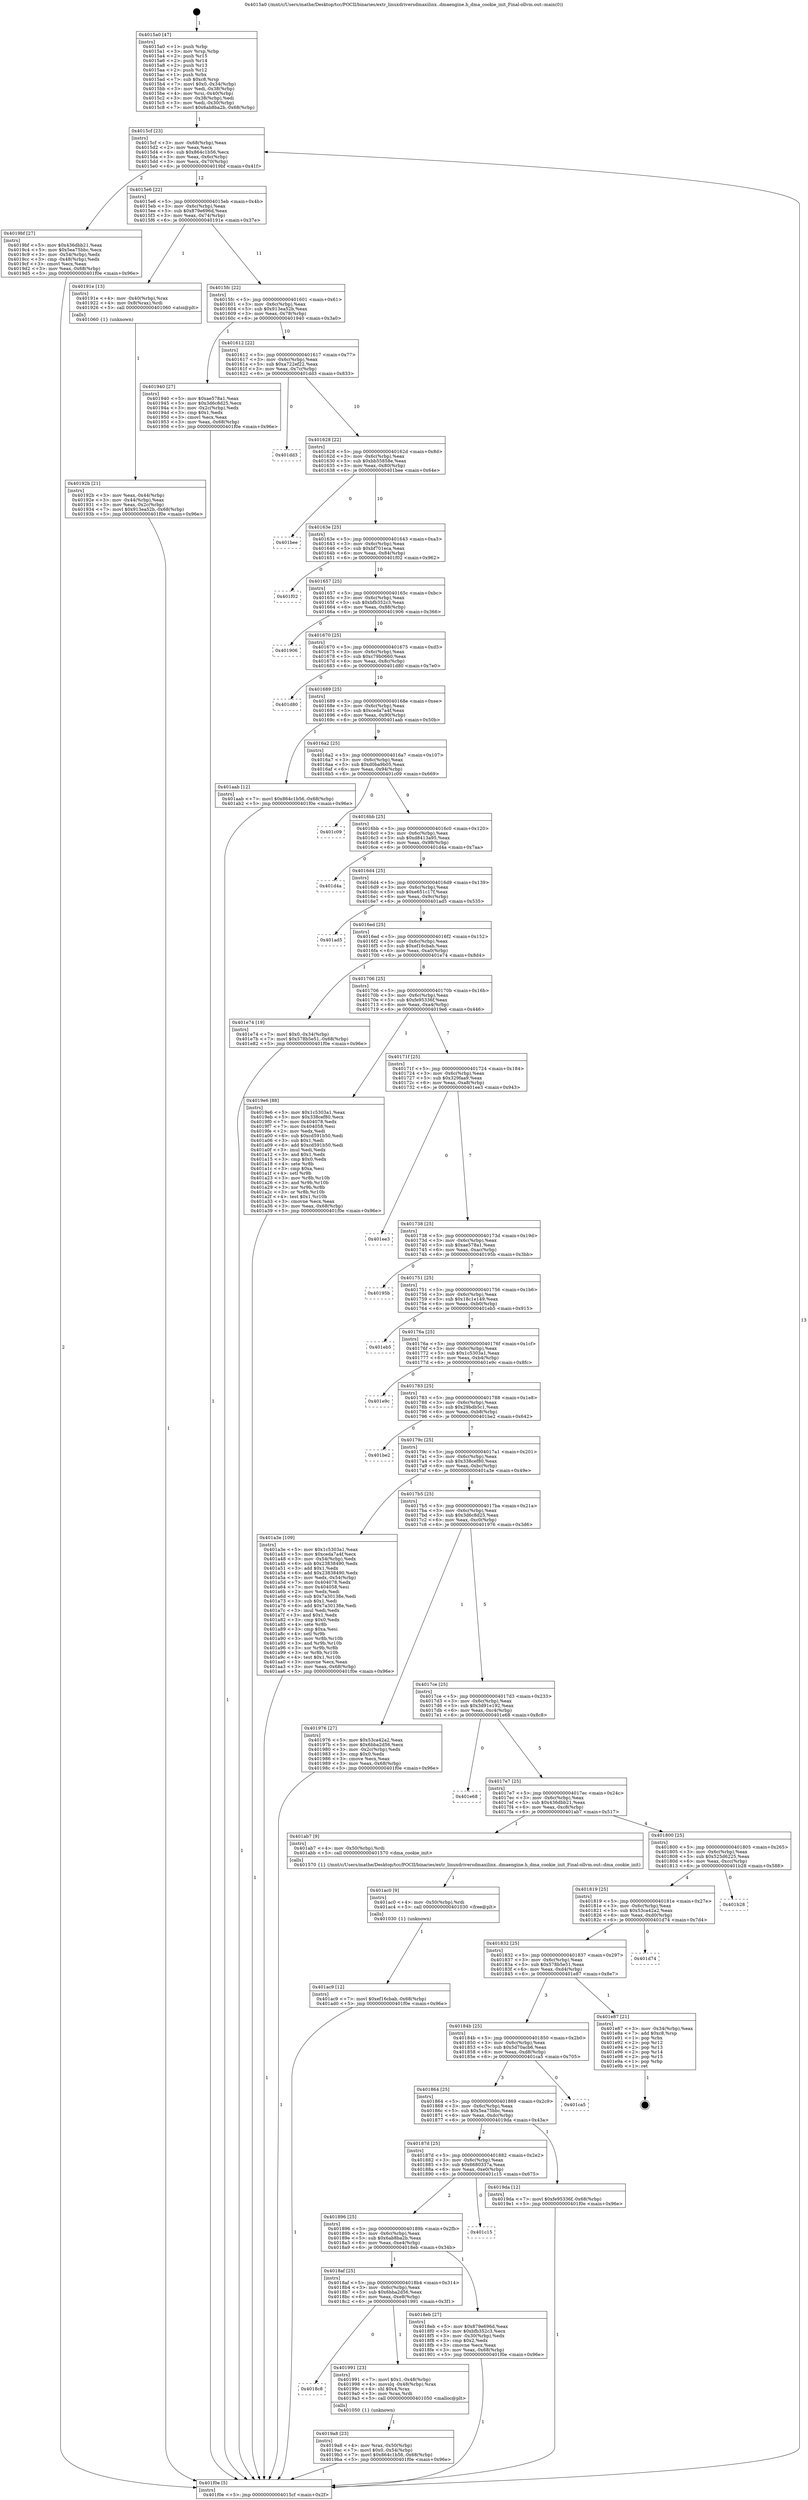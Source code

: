 digraph "0x4015a0" {
  label = "0x4015a0 (/mnt/c/Users/mathe/Desktop/tcc/POCII/binaries/extr_linuxdriversdmaxilinx..dmaengine.h_dma_cookie_init_Final-ollvm.out::main(0))"
  labelloc = "t"
  node[shape=record]

  Entry [label="",width=0.3,height=0.3,shape=circle,fillcolor=black,style=filled]
  "0x4015cf" [label="{
     0x4015cf [23]\l
     | [instrs]\l
     &nbsp;&nbsp;0x4015cf \<+3\>: mov -0x68(%rbp),%eax\l
     &nbsp;&nbsp;0x4015d2 \<+2\>: mov %eax,%ecx\l
     &nbsp;&nbsp;0x4015d4 \<+6\>: sub $0x864c1b56,%ecx\l
     &nbsp;&nbsp;0x4015da \<+3\>: mov %eax,-0x6c(%rbp)\l
     &nbsp;&nbsp;0x4015dd \<+3\>: mov %ecx,-0x70(%rbp)\l
     &nbsp;&nbsp;0x4015e0 \<+6\>: je 00000000004019bf \<main+0x41f\>\l
  }"]
  "0x4019bf" [label="{
     0x4019bf [27]\l
     | [instrs]\l
     &nbsp;&nbsp;0x4019bf \<+5\>: mov $0x436dbb21,%eax\l
     &nbsp;&nbsp;0x4019c4 \<+5\>: mov $0x5ea75bbc,%ecx\l
     &nbsp;&nbsp;0x4019c9 \<+3\>: mov -0x54(%rbp),%edx\l
     &nbsp;&nbsp;0x4019cc \<+3\>: cmp -0x48(%rbp),%edx\l
     &nbsp;&nbsp;0x4019cf \<+3\>: cmovl %ecx,%eax\l
     &nbsp;&nbsp;0x4019d2 \<+3\>: mov %eax,-0x68(%rbp)\l
     &nbsp;&nbsp;0x4019d5 \<+5\>: jmp 0000000000401f0e \<main+0x96e\>\l
  }"]
  "0x4015e6" [label="{
     0x4015e6 [22]\l
     | [instrs]\l
     &nbsp;&nbsp;0x4015e6 \<+5\>: jmp 00000000004015eb \<main+0x4b\>\l
     &nbsp;&nbsp;0x4015eb \<+3\>: mov -0x6c(%rbp),%eax\l
     &nbsp;&nbsp;0x4015ee \<+5\>: sub $0x879e696d,%eax\l
     &nbsp;&nbsp;0x4015f3 \<+3\>: mov %eax,-0x74(%rbp)\l
     &nbsp;&nbsp;0x4015f6 \<+6\>: je 000000000040191e \<main+0x37e\>\l
  }"]
  Exit [label="",width=0.3,height=0.3,shape=circle,fillcolor=black,style=filled,peripheries=2]
  "0x40191e" [label="{
     0x40191e [13]\l
     | [instrs]\l
     &nbsp;&nbsp;0x40191e \<+4\>: mov -0x40(%rbp),%rax\l
     &nbsp;&nbsp;0x401922 \<+4\>: mov 0x8(%rax),%rdi\l
     &nbsp;&nbsp;0x401926 \<+5\>: call 0000000000401060 \<atoi@plt\>\l
     | [calls]\l
     &nbsp;&nbsp;0x401060 \{1\} (unknown)\l
  }"]
  "0x4015fc" [label="{
     0x4015fc [22]\l
     | [instrs]\l
     &nbsp;&nbsp;0x4015fc \<+5\>: jmp 0000000000401601 \<main+0x61\>\l
     &nbsp;&nbsp;0x401601 \<+3\>: mov -0x6c(%rbp),%eax\l
     &nbsp;&nbsp;0x401604 \<+5\>: sub $0x913ea52b,%eax\l
     &nbsp;&nbsp;0x401609 \<+3\>: mov %eax,-0x78(%rbp)\l
     &nbsp;&nbsp;0x40160c \<+6\>: je 0000000000401940 \<main+0x3a0\>\l
  }"]
  "0x401ac9" [label="{
     0x401ac9 [12]\l
     | [instrs]\l
     &nbsp;&nbsp;0x401ac9 \<+7\>: movl $0xef16cbab,-0x68(%rbp)\l
     &nbsp;&nbsp;0x401ad0 \<+5\>: jmp 0000000000401f0e \<main+0x96e\>\l
  }"]
  "0x401940" [label="{
     0x401940 [27]\l
     | [instrs]\l
     &nbsp;&nbsp;0x401940 \<+5\>: mov $0xae578a1,%eax\l
     &nbsp;&nbsp;0x401945 \<+5\>: mov $0x3d6c8d25,%ecx\l
     &nbsp;&nbsp;0x40194a \<+3\>: mov -0x2c(%rbp),%edx\l
     &nbsp;&nbsp;0x40194d \<+3\>: cmp $0x1,%edx\l
     &nbsp;&nbsp;0x401950 \<+3\>: cmovl %ecx,%eax\l
     &nbsp;&nbsp;0x401953 \<+3\>: mov %eax,-0x68(%rbp)\l
     &nbsp;&nbsp;0x401956 \<+5\>: jmp 0000000000401f0e \<main+0x96e\>\l
  }"]
  "0x401612" [label="{
     0x401612 [22]\l
     | [instrs]\l
     &nbsp;&nbsp;0x401612 \<+5\>: jmp 0000000000401617 \<main+0x77\>\l
     &nbsp;&nbsp;0x401617 \<+3\>: mov -0x6c(%rbp),%eax\l
     &nbsp;&nbsp;0x40161a \<+5\>: sub $0xa722ef22,%eax\l
     &nbsp;&nbsp;0x40161f \<+3\>: mov %eax,-0x7c(%rbp)\l
     &nbsp;&nbsp;0x401622 \<+6\>: je 0000000000401dd3 \<main+0x833\>\l
  }"]
  "0x401ac0" [label="{
     0x401ac0 [9]\l
     | [instrs]\l
     &nbsp;&nbsp;0x401ac0 \<+4\>: mov -0x50(%rbp),%rdi\l
     &nbsp;&nbsp;0x401ac4 \<+5\>: call 0000000000401030 \<free@plt\>\l
     | [calls]\l
     &nbsp;&nbsp;0x401030 \{1\} (unknown)\l
  }"]
  "0x401dd3" [label="{
     0x401dd3\l
  }", style=dashed]
  "0x401628" [label="{
     0x401628 [22]\l
     | [instrs]\l
     &nbsp;&nbsp;0x401628 \<+5\>: jmp 000000000040162d \<main+0x8d\>\l
     &nbsp;&nbsp;0x40162d \<+3\>: mov -0x6c(%rbp),%eax\l
     &nbsp;&nbsp;0x401630 \<+5\>: sub $0xbb55858e,%eax\l
     &nbsp;&nbsp;0x401635 \<+3\>: mov %eax,-0x80(%rbp)\l
     &nbsp;&nbsp;0x401638 \<+6\>: je 0000000000401bee \<main+0x64e\>\l
  }"]
  "0x4019a8" [label="{
     0x4019a8 [23]\l
     | [instrs]\l
     &nbsp;&nbsp;0x4019a8 \<+4\>: mov %rax,-0x50(%rbp)\l
     &nbsp;&nbsp;0x4019ac \<+7\>: movl $0x0,-0x54(%rbp)\l
     &nbsp;&nbsp;0x4019b3 \<+7\>: movl $0x864c1b56,-0x68(%rbp)\l
     &nbsp;&nbsp;0x4019ba \<+5\>: jmp 0000000000401f0e \<main+0x96e\>\l
  }"]
  "0x401bee" [label="{
     0x401bee\l
  }", style=dashed]
  "0x40163e" [label="{
     0x40163e [25]\l
     | [instrs]\l
     &nbsp;&nbsp;0x40163e \<+5\>: jmp 0000000000401643 \<main+0xa3\>\l
     &nbsp;&nbsp;0x401643 \<+3\>: mov -0x6c(%rbp),%eax\l
     &nbsp;&nbsp;0x401646 \<+5\>: sub $0xbf701eca,%eax\l
     &nbsp;&nbsp;0x40164b \<+6\>: mov %eax,-0x84(%rbp)\l
     &nbsp;&nbsp;0x401651 \<+6\>: je 0000000000401f02 \<main+0x962\>\l
  }"]
  "0x4018c8" [label="{
     0x4018c8\l
  }", style=dashed]
  "0x401f02" [label="{
     0x401f02\l
  }", style=dashed]
  "0x401657" [label="{
     0x401657 [25]\l
     | [instrs]\l
     &nbsp;&nbsp;0x401657 \<+5\>: jmp 000000000040165c \<main+0xbc\>\l
     &nbsp;&nbsp;0x40165c \<+3\>: mov -0x6c(%rbp),%eax\l
     &nbsp;&nbsp;0x40165f \<+5\>: sub $0xbfb352c3,%eax\l
     &nbsp;&nbsp;0x401664 \<+6\>: mov %eax,-0x88(%rbp)\l
     &nbsp;&nbsp;0x40166a \<+6\>: je 0000000000401906 \<main+0x366\>\l
  }"]
  "0x401991" [label="{
     0x401991 [23]\l
     | [instrs]\l
     &nbsp;&nbsp;0x401991 \<+7\>: movl $0x1,-0x48(%rbp)\l
     &nbsp;&nbsp;0x401998 \<+4\>: movslq -0x48(%rbp),%rax\l
     &nbsp;&nbsp;0x40199c \<+4\>: shl $0x4,%rax\l
     &nbsp;&nbsp;0x4019a0 \<+3\>: mov %rax,%rdi\l
     &nbsp;&nbsp;0x4019a3 \<+5\>: call 0000000000401050 \<malloc@plt\>\l
     | [calls]\l
     &nbsp;&nbsp;0x401050 \{1\} (unknown)\l
  }"]
  "0x401906" [label="{
     0x401906\l
  }", style=dashed]
  "0x401670" [label="{
     0x401670 [25]\l
     | [instrs]\l
     &nbsp;&nbsp;0x401670 \<+5\>: jmp 0000000000401675 \<main+0xd5\>\l
     &nbsp;&nbsp;0x401675 \<+3\>: mov -0x6c(%rbp),%eax\l
     &nbsp;&nbsp;0x401678 \<+5\>: sub $0xc79b0660,%eax\l
     &nbsp;&nbsp;0x40167d \<+6\>: mov %eax,-0x8c(%rbp)\l
     &nbsp;&nbsp;0x401683 \<+6\>: je 0000000000401d80 \<main+0x7e0\>\l
  }"]
  "0x40192b" [label="{
     0x40192b [21]\l
     | [instrs]\l
     &nbsp;&nbsp;0x40192b \<+3\>: mov %eax,-0x44(%rbp)\l
     &nbsp;&nbsp;0x40192e \<+3\>: mov -0x44(%rbp),%eax\l
     &nbsp;&nbsp;0x401931 \<+3\>: mov %eax,-0x2c(%rbp)\l
     &nbsp;&nbsp;0x401934 \<+7\>: movl $0x913ea52b,-0x68(%rbp)\l
     &nbsp;&nbsp;0x40193b \<+5\>: jmp 0000000000401f0e \<main+0x96e\>\l
  }"]
  "0x401d80" [label="{
     0x401d80\l
  }", style=dashed]
  "0x401689" [label="{
     0x401689 [25]\l
     | [instrs]\l
     &nbsp;&nbsp;0x401689 \<+5\>: jmp 000000000040168e \<main+0xee\>\l
     &nbsp;&nbsp;0x40168e \<+3\>: mov -0x6c(%rbp),%eax\l
     &nbsp;&nbsp;0x401691 \<+5\>: sub $0xceda7a4f,%eax\l
     &nbsp;&nbsp;0x401696 \<+6\>: mov %eax,-0x90(%rbp)\l
     &nbsp;&nbsp;0x40169c \<+6\>: je 0000000000401aab \<main+0x50b\>\l
  }"]
  "0x4015a0" [label="{
     0x4015a0 [47]\l
     | [instrs]\l
     &nbsp;&nbsp;0x4015a0 \<+1\>: push %rbp\l
     &nbsp;&nbsp;0x4015a1 \<+3\>: mov %rsp,%rbp\l
     &nbsp;&nbsp;0x4015a4 \<+2\>: push %r15\l
     &nbsp;&nbsp;0x4015a6 \<+2\>: push %r14\l
     &nbsp;&nbsp;0x4015a8 \<+2\>: push %r13\l
     &nbsp;&nbsp;0x4015aa \<+2\>: push %r12\l
     &nbsp;&nbsp;0x4015ac \<+1\>: push %rbx\l
     &nbsp;&nbsp;0x4015ad \<+7\>: sub $0xc8,%rsp\l
     &nbsp;&nbsp;0x4015b4 \<+7\>: movl $0x0,-0x34(%rbp)\l
     &nbsp;&nbsp;0x4015bb \<+3\>: mov %edi,-0x38(%rbp)\l
     &nbsp;&nbsp;0x4015be \<+4\>: mov %rsi,-0x40(%rbp)\l
     &nbsp;&nbsp;0x4015c2 \<+3\>: mov -0x38(%rbp),%edi\l
     &nbsp;&nbsp;0x4015c5 \<+3\>: mov %edi,-0x30(%rbp)\l
     &nbsp;&nbsp;0x4015c8 \<+7\>: movl $0x6ab8ba2b,-0x68(%rbp)\l
  }"]
  "0x401aab" [label="{
     0x401aab [12]\l
     | [instrs]\l
     &nbsp;&nbsp;0x401aab \<+7\>: movl $0x864c1b56,-0x68(%rbp)\l
     &nbsp;&nbsp;0x401ab2 \<+5\>: jmp 0000000000401f0e \<main+0x96e\>\l
  }"]
  "0x4016a2" [label="{
     0x4016a2 [25]\l
     | [instrs]\l
     &nbsp;&nbsp;0x4016a2 \<+5\>: jmp 00000000004016a7 \<main+0x107\>\l
     &nbsp;&nbsp;0x4016a7 \<+3\>: mov -0x6c(%rbp),%eax\l
     &nbsp;&nbsp;0x4016aa \<+5\>: sub $0xd0ba9b05,%eax\l
     &nbsp;&nbsp;0x4016af \<+6\>: mov %eax,-0x94(%rbp)\l
     &nbsp;&nbsp;0x4016b5 \<+6\>: je 0000000000401c09 \<main+0x669\>\l
  }"]
  "0x401f0e" [label="{
     0x401f0e [5]\l
     | [instrs]\l
     &nbsp;&nbsp;0x401f0e \<+5\>: jmp 00000000004015cf \<main+0x2f\>\l
  }"]
  "0x401c09" [label="{
     0x401c09\l
  }", style=dashed]
  "0x4016bb" [label="{
     0x4016bb [25]\l
     | [instrs]\l
     &nbsp;&nbsp;0x4016bb \<+5\>: jmp 00000000004016c0 \<main+0x120\>\l
     &nbsp;&nbsp;0x4016c0 \<+3\>: mov -0x6c(%rbp),%eax\l
     &nbsp;&nbsp;0x4016c3 \<+5\>: sub $0xd8413a95,%eax\l
     &nbsp;&nbsp;0x4016c8 \<+6\>: mov %eax,-0x98(%rbp)\l
     &nbsp;&nbsp;0x4016ce \<+6\>: je 0000000000401d4a \<main+0x7aa\>\l
  }"]
  "0x4018af" [label="{
     0x4018af [25]\l
     | [instrs]\l
     &nbsp;&nbsp;0x4018af \<+5\>: jmp 00000000004018b4 \<main+0x314\>\l
     &nbsp;&nbsp;0x4018b4 \<+3\>: mov -0x6c(%rbp),%eax\l
     &nbsp;&nbsp;0x4018b7 \<+5\>: sub $0x6bba2d56,%eax\l
     &nbsp;&nbsp;0x4018bc \<+6\>: mov %eax,-0xe8(%rbp)\l
     &nbsp;&nbsp;0x4018c2 \<+6\>: je 0000000000401991 \<main+0x3f1\>\l
  }"]
  "0x401d4a" [label="{
     0x401d4a\l
  }", style=dashed]
  "0x4016d4" [label="{
     0x4016d4 [25]\l
     | [instrs]\l
     &nbsp;&nbsp;0x4016d4 \<+5\>: jmp 00000000004016d9 \<main+0x139\>\l
     &nbsp;&nbsp;0x4016d9 \<+3\>: mov -0x6c(%rbp),%eax\l
     &nbsp;&nbsp;0x4016dc \<+5\>: sub $0xe651c17f,%eax\l
     &nbsp;&nbsp;0x4016e1 \<+6\>: mov %eax,-0x9c(%rbp)\l
     &nbsp;&nbsp;0x4016e7 \<+6\>: je 0000000000401ad5 \<main+0x535\>\l
  }"]
  "0x4018eb" [label="{
     0x4018eb [27]\l
     | [instrs]\l
     &nbsp;&nbsp;0x4018eb \<+5\>: mov $0x879e696d,%eax\l
     &nbsp;&nbsp;0x4018f0 \<+5\>: mov $0xbfb352c3,%ecx\l
     &nbsp;&nbsp;0x4018f5 \<+3\>: mov -0x30(%rbp),%edx\l
     &nbsp;&nbsp;0x4018f8 \<+3\>: cmp $0x2,%edx\l
     &nbsp;&nbsp;0x4018fb \<+3\>: cmovne %ecx,%eax\l
     &nbsp;&nbsp;0x4018fe \<+3\>: mov %eax,-0x68(%rbp)\l
     &nbsp;&nbsp;0x401901 \<+5\>: jmp 0000000000401f0e \<main+0x96e\>\l
  }"]
  "0x401ad5" [label="{
     0x401ad5\l
  }", style=dashed]
  "0x4016ed" [label="{
     0x4016ed [25]\l
     | [instrs]\l
     &nbsp;&nbsp;0x4016ed \<+5\>: jmp 00000000004016f2 \<main+0x152\>\l
     &nbsp;&nbsp;0x4016f2 \<+3\>: mov -0x6c(%rbp),%eax\l
     &nbsp;&nbsp;0x4016f5 \<+5\>: sub $0xef16cbab,%eax\l
     &nbsp;&nbsp;0x4016fa \<+6\>: mov %eax,-0xa0(%rbp)\l
     &nbsp;&nbsp;0x401700 \<+6\>: je 0000000000401e74 \<main+0x8d4\>\l
  }"]
  "0x401896" [label="{
     0x401896 [25]\l
     | [instrs]\l
     &nbsp;&nbsp;0x401896 \<+5\>: jmp 000000000040189b \<main+0x2fb\>\l
     &nbsp;&nbsp;0x40189b \<+3\>: mov -0x6c(%rbp),%eax\l
     &nbsp;&nbsp;0x40189e \<+5\>: sub $0x6ab8ba2b,%eax\l
     &nbsp;&nbsp;0x4018a3 \<+6\>: mov %eax,-0xe4(%rbp)\l
     &nbsp;&nbsp;0x4018a9 \<+6\>: je 00000000004018eb \<main+0x34b\>\l
  }"]
  "0x401e74" [label="{
     0x401e74 [19]\l
     | [instrs]\l
     &nbsp;&nbsp;0x401e74 \<+7\>: movl $0x0,-0x34(%rbp)\l
     &nbsp;&nbsp;0x401e7b \<+7\>: movl $0x578b5e51,-0x68(%rbp)\l
     &nbsp;&nbsp;0x401e82 \<+5\>: jmp 0000000000401f0e \<main+0x96e\>\l
  }"]
  "0x401706" [label="{
     0x401706 [25]\l
     | [instrs]\l
     &nbsp;&nbsp;0x401706 \<+5\>: jmp 000000000040170b \<main+0x16b\>\l
     &nbsp;&nbsp;0x40170b \<+3\>: mov -0x6c(%rbp),%eax\l
     &nbsp;&nbsp;0x40170e \<+5\>: sub $0xfe95336f,%eax\l
     &nbsp;&nbsp;0x401713 \<+6\>: mov %eax,-0xa4(%rbp)\l
     &nbsp;&nbsp;0x401719 \<+6\>: je 00000000004019e6 \<main+0x446\>\l
  }"]
  "0x401c15" [label="{
     0x401c15\l
  }", style=dashed]
  "0x4019e6" [label="{
     0x4019e6 [88]\l
     | [instrs]\l
     &nbsp;&nbsp;0x4019e6 \<+5\>: mov $0x1c5303a1,%eax\l
     &nbsp;&nbsp;0x4019eb \<+5\>: mov $0x338cef80,%ecx\l
     &nbsp;&nbsp;0x4019f0 \<+7\>: mov 0x404078,%edx\l
     &nbsp;&nbsp;0x4019f7 \<+7\>: mov 0x404058,%esi\l
     &nbsp;&nbsp;0x4019fe \<+2\>: mov %edx,%edi\l
     &nbsp;&nbsp;0x401a00 \<+6\>: sub $0xcd591b50,%edi\l
     &nbsp;&nbsp;0x401a06 \<+3\>: sub $0x1,%edi\l
     &nbsp;&nbsp;0x401a09 \<+6\>: add $0xcd591b50,%edi\l
     &nbsp;&nbsp;0x401a0f \<+3\>: imul %edi,%edx\l
     &nbsp;&nbsp;0x401a12 \<+3\>: and $0x1,%edx\l
     &nbsp;&nbsp;0x401a15 \<+3\>: cmp $0x0,%edx\l
     &nbsp;&nbsp;0x401a18 \<+4\>: sete %r8b\l
     &nbsp;&nbsp;0x401a1c \<+3\>: cmp $0xa,%esi\l
     &nbsp;&nbsp;0x401a1f \<+4\>: setl %r9b\l
     &nbsp;&nbsp;0x401a23 \<+3\>: mov %r8b,%r10b\l
     &nbsp;&nbsp;0x401a26 \<+3\>: and %r9b,%r10b\l
     &nbsp;&nbsp;0x401a29 \<+3\>: xor %r9b,%r8b\l
     &nbsp;&nbsp;0x401a2c \<+3\>: or %r8b,%r10b\l
     &nbsp;&nbsp;0x401a2f \<+4\>: test $0x1,%r10b\l
     &nbsp;&nbsp;0x401a33 \<+3\>: cmovne %ecx,%eax\l
     &nbsp;&nbsp;0x401a36 \<+3\>: mov %eax,-0x68(%rbp)\l
     &nbsp;&nbsp;0x401a39 \<+5\>: jmp 0000000000401f0e \<main+0x96e\>\l
  }"]
  "0x40171f" [label="{
     0x40171f [25]\l
     | [instrs]\l
     &nbsp;&nbsp;0x40171f \<+5\>: jmp 0000000000401724 \<main+0x184\>\l
     &nbsp;&nbsp;0x401724 \<+3\>: mov -0x6c(%rbp),%eax\l
     &nbsp;&nbsp;0x401727 \<+5\>: sub $0x329faa9,%eax\l
     &nbsp;&nbsp;0x40172c \<+6\>: mov %eax,-0xa8(%rbp)\l
     &nbsp;&nbsp;0x401732 \<+6\>: je 0000000000401ee3 \<main+0x943\>\l
  }"]
  "0x40187d" [label="{
     0x40187d [25]\l
     | [instrs]\l
     &nbsp;&nbsp;0x40187d \<+5\>: jmp 0000000000401882 \<main+0x2e2\>\l
     &nbsp;&nbsp;0x401882 \<+3\>: mov -0x6c(%rbp),%eax\l
     &nbsp;&nbsp;0x401885 \<+5\>: sub $0x6680337a,%eax\l
     &nbsp;&nbsp;0x40188a \<+6\>: mov %eax,-0xe0(%rbp)\l
     &nbsp;&nbsp;0x401890 \<+6\>: je 0000000000401c15 \<main+0x675\>\l
  }"]
  "0x401ee3" [label="{
     0x401ee3\l
  }", style=dashed]
  "0x401738" [label="{
     0x401738 [25]\l
     | [instrs]\l
     &nbsp;&nbsp;0x401738 \<+5\>: jmp 000000000040173d \<main+0x19d\>\l
     &nbsp;&nbsp;0x40173d \<+3\>: mov -0x6c(%rbp),%eax\l
     &nbsp;&nbsp;0x401740 \<+5\>: sub $0xae578a1,%eax\l
     &nbsp;&nbsp;0x401745 \<+6\>: mov %eax,-0xac(%rbp)\l
     &nbsp;&nbsp;0x40174b \<+6\>: je 000000000040195b \<main+0x3bb\>\l
  }"]
  "0x4019da" [label="{
     0x4019da [12]\l
     | [instrs]\l
     &nbsp;&nbsp;0x4019da \<+7\>: movl $0xfe95336f,-0x68(%rbp)\l
     &nbsp;&nbsp;0x4019e1 \<+5\>: jmp 0000000000401f0e \<main+0x96e\>\l
  }"]
  "0x40195b" [label="{
     0x40195b\l
  }", style=dashed]
  "0x401751" [label="{
     0x401751 [25]\l
     | [instrs]\l
     &nbsp;&nbsp;0x401751 \<+5\>: jmp 0000000000401756 \<main+0x1b6\>\l
     &nbsp;&nbsp;0x401756 \<+3\>: mov -0x6c(%rbp),%eax\l
     &nbsp;&nbsp;0x401759 \<+5\>: sub $0x18c1e149,%eax\l
     &nbsp;&nbsp;0x40175e \<+6\>: mov %eax,-0xb0(%rbp)\l
     &nbsp;&nbsp;0x401764 \<+6\>: je 0000000000401eb5 \<main+0x915\>\l
  }"]
  "0x401864" [label="{
     0x401864 [25]\l
     | [instrs]\l
     &nbsp;&nbsp;0x401864 \<+5\>: jmp 0000000000401869 \<main+0x2c9\>\l
     &nbsp;&nbsp;0x401869 \<+3\>: mov -0x6c(%rbp),%eax\l
     &nbsp;&nbsp;0x40186c \<+5\>: sub $0x5ea75bbc,%eax\l
     &nbsp;&nbsp;0x401871 \<+6\>: mov %eax,-0xdc(%rbp)\l
     &nbsp;&nbsp;0x401877 \<+6\>: je 00000000004019da \<main+0x43a\>\l
  }"]
  "0x401eb5" [label="{
     0x401eb5\l
  }", style=dashed]
  "0x40176a" [label="{
     0x40176a [25]\l
     | [instrs]\l
     &nbsp;&nbsp;0x40176a \<+5\>: jmp 000000000040176f \<main+0x1cf\>\l
     &nbsp;&nbsp;0x40176f \<+3\>: mov -0x6c(%rbp),%eax\l
     &nbsp;&nbsp;0x401772 \<+5\>: sub $0x1c5303a1,%eax\l
     &nbsp;&nbsp;0x401777 \<+6\>: mov %eax,-0xb4(%rbp)\l
     &nbsp;&nbsp;0x40177d \<+6\>: je 0000000000401e9c \<main+0x8fc\>\l
  }"]
  "0x401ca5" [label="{
     0x401ca5\l
  }", style=dashed]
  "0x401e9c" [label="{
     0x401e9c\l
  }", style=dashed]
  "0x401783" [label="{
     0x401783 [25]\l
     | [instrs]\l
     &nbsp;&nbsp;0x401783 \<+5\>: jmp 0000000000401788 \<main+0x1e8\>\l
     &nbsp;&nbsp;0x401788 \<+3\>: mov -0x6c(%rbp),%eax\l
     &nbsp;&nbsp;0x40178b \<+5\>: sub $0x29bdb5c1,%eax\l
     &nbsp;&nbsp;0x401790 \<+6\>: mov %eax,-0xb8(%rbp)\l
     &nbsp;&nbsp;0x401796 \<+6\>: je 0000000000401be2 \<main+0x642\>\l
  }"]
  "0x40184b" [label="{
     0x40184b [25]\l
     | [instrs]\l
     &nbsp;&nbsp;0x40184b \<+5\>: jmp 0000000000401850 \<main+0x2b0\>\l
     &nbsp;&nbsp;0x401850 \<+3\>: mov -0x6c(%rbp),%eax\l
     &nbsp;&nbsp;0x401853 \<+5\>: sub $0x5d70acb6,%eax\l
     &nbsp;&nbsp;0x401858 \<+6\>: mov %eax,-0xd8(%rbp)\l
     &nbsp;&nbsp;0x40185e \<+6\>: je 0000000000401ca5 \<main+0x705\>\l
  }"]
  "0x401be2" [label="{
     0x401be2\l
  }", style=dashed]
  "0x40179c" [label="{
     0x40179c [25]\l
     | [instrs]\l
     &nbsp;&nbsp;0x40179c \<+5\>: jmp 00000000004017a1 \<main+0x201\>\l
     &nbsp;&nbsp;0x4017a1 \<+3\>: mov -0x6c(%rbp),%eax\l
     &nbsp;&nbsp;0x4017a4 \<+5\>: sub $0x338cef80,%eax\l
     &nbsp;&nbsp;0x4017a9 \<+6\>: mov %eax,-0xbc(%rbp)\l
     &nbsp;&nbsp;0x4017af \<+6\>: je 0000000000401a3e \<main+0x49e\>\l
  }"]
  "0x401e87" [label="{
     0x401e87 [21]\l
     | [instrs]\l
     &nbsp;&nbsp;0x401e87 \<+3\>: mov -0x34(%rbp),%eax\l
     &nbsp;&nbsp;0x401e8a \<+7\>: add $0xc8,%rsp\l
     &nbsp;&nbsp;0x401e91 \<+1\>: pop %rbx\l
     &nbsp;&nbsp;0x401e92 \<+2\>: pop %r12\l
     &nbsp;&nbsp;0x401e94 \<+2\>: pop %r13\l
     &nbsp;&nbsp;0x401e96 \<+2\>: pop %r14\l
     &nbsp;&nbsp;0x401e98 \<+2\>: pop %r15\l
     &nbsp;&nbsp;0x401e9a \<+1\>: pop %rbp\l
     &nbsp;&nbsp;0x401e9b \<+1\>: ret\l
  }"]
  "0x401a3e" [label="{
     0x401a3e [109]\l
     | [instrs]\l
     &nbsp;&nbsp;0x401a3e \<+5\>: mov $0x1c5303a1,%eax\l
     &nbsp;&nbsp;0x401a43 \<+5\>: mov $0xceda7a4f,%ecx\l
     &nbsp;&nbsp;0x401a48 \<+3\>: mov -0x54(%rbp),%edx\l
     &nbsp;&nbsp;0x401a4b \<+6\>: sub $0x23838490,%edx\l
     &nbsp;&nbsp;0x401a51 \<+3\>: add $0x1,%edx\l
     &nbsp;&nbsp;0x401a54 \<+6\>: add $0x23838490,%edx\l
     &nbsp;&nbsp;0x401a5a \<+3\>: mov %edx,-0x54(%rbp)\l
     &nbsp;&nbsp;0x401a5d \<+7\>: mov 0x404078,%edx\l
     &nbsp;&nbsp;0x401a64 \<+7\>: mov 0x404058,%esi\l
     &nbsp;&nbsp;0x401a6b \<+2\>: mov %edx,%edi\l
     &nbsp;&nbsp;0x401a6d \<+6\>: sub $0x7a30138e,%edi\l
     &nbsp;&nbsp;0x401a73 \<+3\>: sub $0x1,%edi\l
     &nbsp;&nbsp;0x401a76 \<+6\>: add $0x7a30138e,%edi\l
     &nbsp;&nbsp;0x401a7c \<+3\>: imul %edi,%edx\l
     &nbsp;&nbsp;0x401a7f \<+3\>: and $0x1,%edx\l
     &nbsp;&nbsp;0x401a82 \<+3\>: cmp $0x0,%edx\l
     &nbsp;&nbsp;0x401a85 \<+4\>: sete %r8b\l
     &nbsp;&nbsp;0x401a89 \<+3\>: cmp $0xa,%esi\l
     &nbsp;&nbsp;0x401a8c \<+4\>: setl %r9b\l
     &nbsp;&nbsp;0x401a90 \<+3\>: mov %r8b,%r10b\l
     &nbsp;&nbsp;0x401a93 \<+3\>: and %r9b,%r10b\l
     &nbsp;&nbsp;0x401a96 \<+3\>: xor %r9b,%r8b\l
     &nbsp;&nbsp;0x401a99 \<+3\>: or %r8b,%r10b\l
     &nbsp;&nbsp;0x401a9c \<+4\>: test $0x1,%r10b\l
     &nbsp;&nbsp;0x401aa0 \<+3\>: cmovne %ecx,%eax\l
     &nbsp;&nbsp;0x401aa3 \<+3\>: mov %eax,-0x68(%rbp)\l
     &nbsp;&nbsp;0x401aa6 \<+5\>: jmp 0000000000401f0e \<main+0x96e\>\l
  }"]
  "0x4017b5" [label="{
     0x4017b5 [25]\l
     | [instrs]\l
     &nbsp;&nbsp;0x4017b5 \<+5\>: jmp 00000000004017ba \<main+0x21a\>\l
     &nbsp;&nbsp;0x4017ba \<+3\>: mov -0x6c(%rbp),%eax\l
     &nbsp;&nbsp;0x4017bd \<+5\>: sub $0x3d6c8d25,%eax\l
     &nbsp;&nbsp;0x4017c2 \<+6\>: mov %eax,-0xc0(%rbp)\l
     &nbsp;&nbsp;0x4017c8 \<+6\>: je 0000000000401976 \<main+0x3d6\>\l
  }"]
  "0x401832" [label="{
     0x401832 [25]\l
     | [instrs]\l
     &nbsp;&nbsp;0x401832 \<+5\>: jmp 0000000000401837 \<main+0x297\>\l
     &nbsp;&nbsp;0x401837 \<+3\>: mov -0x6c(%rbp),%eax\l
     &nbsp;&nbsp;0x40183a \<+5\>: sub $0x578b5e51,%eax\l
     &nbsp;&nbsp;0x40183f \<+6\>: mov %eax,-0xd4(%rbp)\l
     &nbsp;&nbsp;0x401845 \<+6\>: je 0000000000401e87 \<main+0x8e7\>\l
  }"]
  "0x401976" [label="{
     0x401976 [27]\l
     | [instrs]\l
     &nbsp;&nbsp;0x401976 \<+5\>: mov $0x53ca42a2,%eax\l
     &nbsp;&nbsp;0x40197b \<+5\>: mov $0x6bba2d56,%ecx\l
     &nbsp;&nbsp;0x401980 \<+3\>: mov -0x2c(%rbp),%edx\l
     &nbsp;&nbsp;0x401983 \<+3\>: cmp $0x0,%edx\l
     &nbsp;&nbsp;0x401986 \<+3\>: cmove %ecx,%eax\l
     &nbsp;&nbsp;0x401989 \<+3\>: mov %eax,-0x68(%rbp)\l
     &nbsp;&nbsp;0x40198c \<+5\>: jmp 0000000000401f0e \<main+0x96e\>\l
  }"]
  "0x4017ce" [label="{
     0x4017ce [25]\l
     | [instrs]\l
     &nbsp;&nbsp;0x4017ce \<+5\>: jmp 00000000004017d3 \<main+0x233\>\l
     &nbsp;&nbsp;0x4017d3 \<+3\>: mov -0x6c(%rbp),%eax\l
     &nbsp;&nbsp;0x4017d6 \<+5\>: sub $0x3d91e192,%eax\l
     &nbsp;&nbsp;0x4017db \<+6\>: mov %eax,-0xc4(%rbp)\l
     &nbsp;&nbsp;0x4017e1 \<+6\>: je 0000000000401e68 \<main+0x8c8\>\l
  }"]
  "0x401d74" [label="{
     0x401d74\l
  }", style=dashed]
  "0x401e68" [label="{
     0x401e68\l
  }", style=dashed]
  "0x4017e7" [label="{
     0x4017e7 [25]\l
     | [instrs]\l
     &nbsp;&nbsp;0x4017e7 \<+5\>: jmp 00000000004017ec \<main+0x24c\>\l
     &nbsp;&nbsp;0x4017ec \<+3\>: mov -0x6c(%rbp),%eax\l
     &nbsp;&nbsp;0x4017ef \<+5\>: sub $0x436dbb21,%eax\l
     &nbsp;&nbsp;0x4017f4 \<+6\>: mov %eax,-0xc8(%rbp)\l
     &nbsp;&nbsp;0x4017fa \<+6\>: je 0000000000401ab7 \<main+0x517\>\l
  }"]
  "0x401819" [label="{
     0x401819 [25]\l
     | [instrs]\l
     &nbsp;&nbsp;0x401819 \<+5\>: jmp 000000000040181e \<main+0x27e\>\l
     &nbsp;&nbsp;0x40181e \<+3\>: mov -0x6c(%rbp),%eax\l
     &nbsp;&nbsp;0x401821 \<+5\>: sub $0x53ca42a2,%eax\l
     &nbsp;&nbsp;0x401826 \<+6\>: mov %eax,-0xd0(%rbp)\l
     &nbsp;&nbsp;0x40182c \<+6\>: je 0000000000401d74 \<main+0x7d4\>\l
  }"]
  "0x401ab7" [label="{
     0x401ab7 [9]\l
     | [instrs]\l
     &nbsp;&nbsp;0x401ab7 \<+4\>: mov -0x50(%rbp),%rdi\l
     &nbsp;&nbsp;0x401abb \<+5\>: call 0000000000401570 \<dma_cookie_init\>\l
     | [calls]\l
     &nbsp;&nbsp;0x401570 \{1\} (/mnt/c/Users/mathe/Desktop/tcc/POCII/binaries/extr_linuxdriversdmaxilinx..dmaengine.h_dma_cookie_init_Final-ollvm.out::dma_cookie_init)\l
  }"]
  "0x401800" [label="{
     0x401800 [25]\l
     | [instrs]\l
     &nbsp;&nbsp;0x401800 \<+5\>: jmp 0000000000401805 \<main+0x265\>\l
     &nbsp;&nbsp;0x401805 \<+3\>: mov -0x6c(%rbp),%eax\l
     &nbsp;&nbsp;0x401808 \<+5\>: sub $0x525d6225,%eax\l
     &nbsp;&nbsp;0x40180d \<+6\>: mov %eax,-0xcc(%rbp)\l
     &nbsp;&nbsp;0x401813 \<+6\>: je 0000000000401b28 \<main+0x588\>\l
  }"]
  "0x401b28" [label="{
     0x401b28\l
  }", style=dashed]
  Entry -> "0x4015a0" [label=" 1"]
  "0x4015cf" -> "0x4019bf" [label=" 2"]
  "0x4015cf" -> "0x4015e6" [label=" 12"]
  "0x401e87" -> Exit [label=" 1"]
  "0x4015e6" -> "0x40191e" [label=" 1"]
  "0x4015e6" -> "0x4015fc" [label=" 11"]
  "0x401e74" -> "0x401f0e" [label=" 1"]
  "0x4015fc" -> "0x401940" [label=" 1"]
  "0x4015fc" -> "0x401612" [label=" 10"]
  "0x401ac9" -> "0x401f0e" [label=" 1"]
  "0x401612" -> "0x401dd3" [label=" 0"]
  "0x401612" -> "0x401628" [label=" 10"]
  "0x401ac0" -> "0x401ac9" [label=" 1"]
  "0x401628" -> "0x401bee" [label=" 0"]
  "0x401628" -> "0x40163e" [label=" 10"]
  "0x401ab7" -> "0x401ac0" [label=" 1"]
  "0x40163e" -> "0x401f02" [label=" 0"]
  "0x40163e" -> "0x401657" [label=" 10"]
  "0x401aab" -> "0x401f0e" [label=" 1"]
  "0x401657" -> "0x401906" [label=" 0"]
  "0x401657" -> "0x401670" [label=" 10"]
  "0x401a3e" -> "0x401f0e" [label=" 1"]
  "0x401670" -> "0x401d80" [label=" 0"]
  "0x401670" -> "0x401689" [label=" 10"]
  "0x4019da" -> "0x401f0e" [label=" 1"]
  "0x401689" -> "0x401aab" [label=" 1"]
  "0x401689" -> "0x4016a2" [label=" 9"]
  "0x4019bf" -> "0x401f0e" [label=" 2"]
  "0x4016a2" -> "0x401c09" [label=" 0"]
  "0x4016a2" -> "0x4016bb" [label=" 9"]
  "0x4019a8" -> "0x401f0e" [label=" 1"]
  "0x4016bb" -> "0x401d4a" [label=" 0"]
  "0x4016bb" -> "0x4016d4" [label=" 9"]
  "0x401991" -> "0x4019a8" [label=" 1"]
  "0x4016d4" -> "0x401ad5" [label=" 0"]
  "0x4016d4" -> "0x4016ed" [label=" 9"]
  "0x4018af" -> "0x4018c8" [label=" 0"]
  "0x4016ed" -> "0x401e74" [label=" 1"]
  "0x4016ed" -> "0x401706" [label=" 8"]
  "0x4019e6" -> "0x401f0e" [label=" 1"]
  "0x401706" -> "0x4019e6" [label=" 1"]
  "0x401706" -> "0x40171f" [label=" 7"]
  "0x401976" -> "0x401f0e" [label=" 1"]
  "0x40171f" -> "0x401ee3" [label=" 0"]
  "0x40171f" -> "0x401738" [label=" 7"]
  "0x40192b" -> "0x401f0e" [label=" 1"]
  "0x401738" -> "0x40195b" [label=" 0"]
  "0x401738" -> "0x401751" [label=" 7"]
  "0x40191e" -> "0x40192b" [label=" 1"]
  "0x401751" -> "0x401eb5" [label=" 0"]
  "0x401751" -> "0x40176a" [label=" 7"]
  "0x4015a0" -> "0x4015cf" [label=" 1"]
  "0x40176a" -> "0x401e9c" [label=" 0"]
  "0x40176a" -> "0x401783" [label=" 7"]
  "0x4018eb" -> "0x401f0e" [label=" 1"]
  "0x401783" -> "0x401be2" [label=" 0"]
  "0x401783" -> "0x40179c" [label=" 7"]
  "0x401896" -> "0x4018eb" [label=" 1"]
  "0x40179c" -> "0x401a3e" [label=" 1"]
  "0x40179c" -> "0x4017b5" [label=" 6"]
  "0x4018af" -> "0x401991" [label=" 1"]
  "0x4017b5" -> "0x401976" [label=" 1"]
  "0x4017b5" -> "0x4017ce" [label=" 5"]
  "0x40187d" -> "0x401c15" [label=" 0"]
  "0x4017ce" -> "0x401e68" [label=" 0"]
  "0x4017ce" -> "0x4017e7" [label=" 5"]
  "0x401940" -> "0x401f0e" [label=" 1"]
  "0x4017e7" -> "0x401ab7" [label=" 1"]
  "0x4017e7" -> "0x401800" [label=" 4"]
  "0x401864" -> "0x4019da" [label=" 1"]
  "0x401800" -> "0x401b28" [label=" 0"]
  "0x401800" -> "0x401819" [label=" 4"]
  "0x401864" -> "0x40187d" [label=" 2"]
  "0x401819" -> "0x401d74" [label=" 0"]
  "0x401819" -> "0x401832" [label=" 4"]
  "0x40187d" -> "0x401896" [label=" 2"]
  "0x401832" -> "0x401e87" [label=" 1"]
  "0x401832" -> "0x40184b" [label=" 3"]
  "0x401896" -> "0x4018af" [label=" 1"]
  "0x40184b" -> "0x401ca5" [label=" 0"]
  "0x40184b" -> "0x401864" [label=" 3"]
  "0x401f0e" -> "0x4015cf" [label=" 13"]
}
